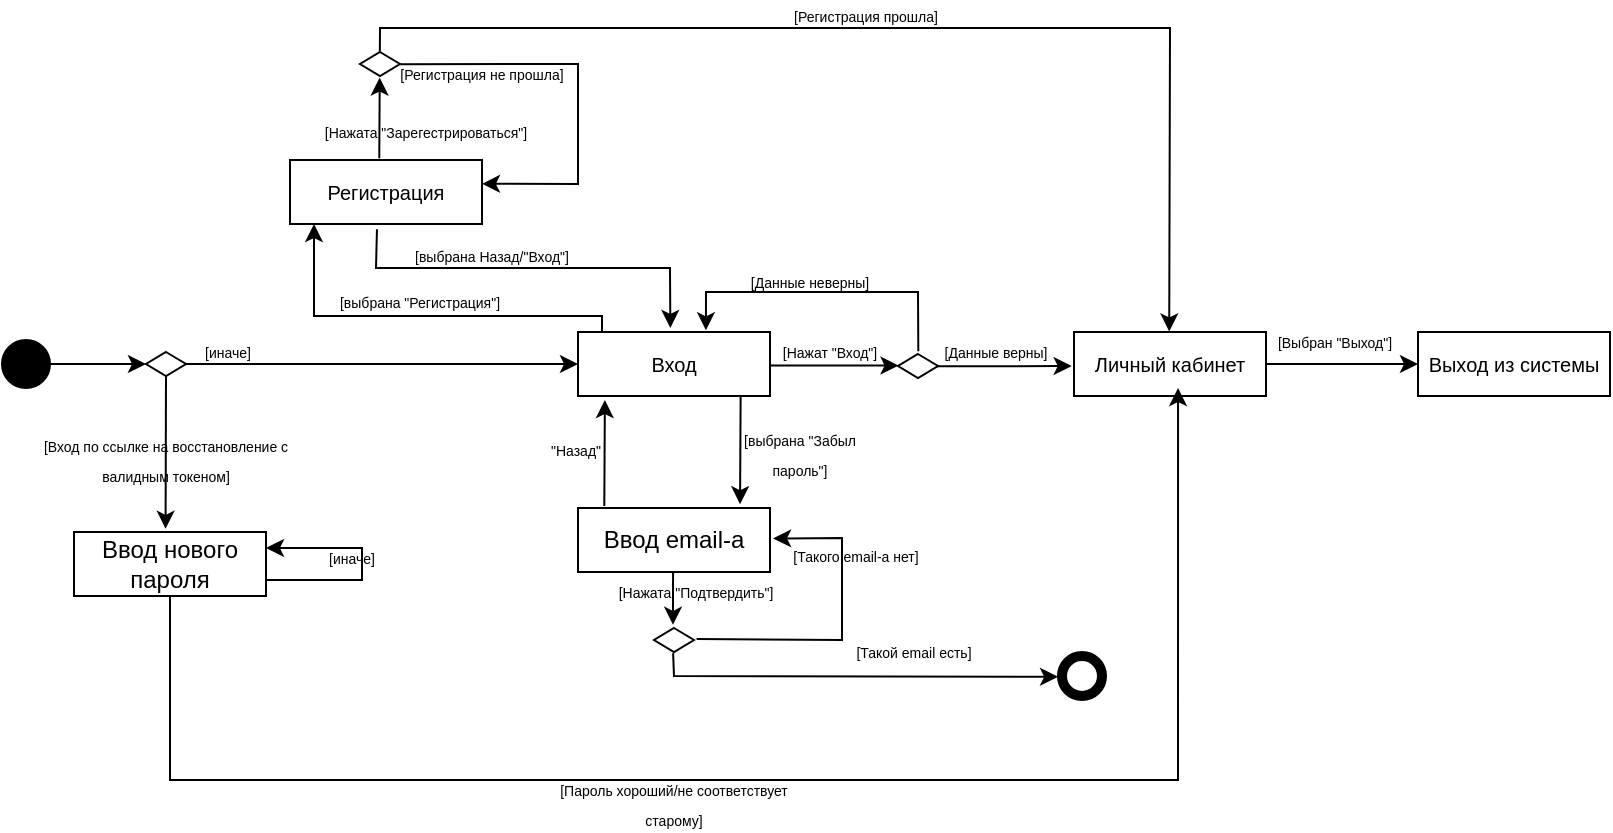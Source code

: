 <mxfile version="23.1.8" type="github">
  <diagram name="Page-1" id="dBN8vo7_r_SAYW0YeZtu">
    <mxGraphModel dx="715" dy="403" grid="1" gridSize="12" guides="0" tooltips="1" connect="0" arrows="0" fold="1" page="1" pageScale="1" pageWidth="850" pageHeight="1100" math="0" shadow="0">
      <root>
        <mxCell id="0" />
        <mxCell id="1" parent="0" />
        <mxCell id="1qCErgAK-sc5Ld1Q3oRK-1" value="" style="ellipse;whiteSpace=wrap;html=1;fillColor=#000000;" parent="1" vertex="1">
          <mxGeometry y="624" width="24" height="24" as="geometry" />
        </mxCell>
        <mxCell id="1qCErgAK-sc5Ld1Q3oRK-2" value="" style="endArrow=classic;html=1;rounded=0;exitX=1;exitY=0.5;exitDx=0;exitDy=0;" parent="1" source="1qCErgAK-sc5Ld1Q3oRK-1" edge="1">
          <mxGeometry width="50" height="50" relative="1" as="geometry">
            <mxPoint x="144" y="626" as="sourcePoint" />
            <mxPoint x="72" y="636" as="targetPoint" />
          </mxGeometry>
        </mxCell>
        <mxCell id="1qCErgAK-sc5Ld1Q3oRK-3" value="" style="rhombus;whiteSpace=wrap;html=1;" parent="1" vertex="1">
          <mxGeometry x="72" y="630" width="20" height="12" as="geometry" />
        </mxCell>
        <mxCell id="1qCErgAK-sc5Ld1Q3oRK-5" value="Ввод нового пароля" style="rounded=0;whiteSpace=wrap;html=1;" parent="1" vertex="1">
          <mxGeometry x="36" y="720" width="96" height="32" as="geometry" />
        </mxCell>
        <mxCell id="1qCErgAK-sc5Ld1Q3oRK-6" value="" style="endArrow=classic;html=1;rounded=0;exitX=1;exitY=0.5;exitDx=0;exitDy=0;entryX=0;entryY=0.5;entryDx=0;entryDy=0;" parent="1" source="1qCErgAK-sc5Ld1Q3oRK-3" target="aCRC95sL4vHq5HqHIcCo-6" edge="1">
          <mxGeometry width="50" height="50" relative="1" as="geometry">
            <mxPoint x="144" y="626" as="sourcePoint" />
            <mxPoint x="144.0" y="636" as="targetPoint" />
          </mxGeometry>
        </mxCell>
        <mxCell id="1qCErgAK-sc5Ld1Q3oRK-10" value="" style="endArrow=classic;html=1;rounded=0;exitX=0.5;exitY=1;exitDx=0;exitDy=0;entryX=0.477;entryY=-0.05;entryDx=0;entryDy=0;entryPerimeter=0;" parent="1" source="1qCErgAK-sc5Ld1Q3oRK-3" target="1qCErgAK-sc5Ld1Q3oRK-5" edge="1">
          <mxGeometry width="50" height="50" relative="1" as="geometry">
            <mxPoint x="144" y="626" as="sourcePoint" />
            <mxPoint x="84" y="720" as="targetPoint" />
          </mxGeometry>
        </mxCell>
        <mxCell id="1qCErgAK-sc5Ld1Q3oRK-11" value="&lt;font style=&quot;font-size: 7px;&quot;&gt;[Вход по ссылке на восстановление с валидным токеном]&lt;/font&gt;" style="text;html=1;align=center;verticalAlign=middle;whiteSpace=wrap;rounded=0;" parent="1" vertex="1">
          <mxGeometry x="18" y="672" width="128" height="22" as="geometry" />
        </mxCell>
        <mxCell id="1qCErgAK-sc5Ld1Q3oRK-12" value="&lt;font style=&quot;font-size: 7px;&quot;&gt;[иначе]&lt;/font&gt;" style="text;html=1;align=center;verticalAlign=middle;whiteSpace=wrap;rounded=0;" parent="1" vertex="1">
          <mxGeometry x="92" y="624" width="42" height="10" as="geometry" />
        </mxCell>
        <mxCell id="1qCErgAK-sc5Ld1Q3oRK-13" value="&lt;font style=&quot;font-size: 10px;&quot;&gt;Регистрация&lt;/font&gt;" style="rounded=0;whiteSpace=wrap;html=1;" parent="1" vertex="1">
          <mxGeometry x="144" y="534" width="96" height="32" as="geometry" />
        </mxCell>
        <mxCell id="1qCErgAK-sc5Ld1Q3oRK-15" value="&lt;font style=&quot;font-size: 7px;&quot;&gt;[выбрана &quot;Регистрация&quot;]&lt;/font&gt;" style="text;html=1;align=center;verticalAlign=middle;whiteSpace=wrap;rounded=0;" parent="1" vertex="1">
          <mxGeometry x="156" y="599" width="106" height="10" as="geometry" />
        </mxCell>
        <mxCell id="aCRC95sL4vHq5HqHIcCo-1" value="" style="endArrow=classic;html=1;rounded=0;entryX=1;entryY=0.372;entryDx=0;entryDy=0;entryPerimeter=0;exitX=1.003;exitY=0.508;exitDx=0;exitDy=0;exitPerimeter=0;" parent="1" source="axGdVaW4IgrHf3ncn08e-38" target="1qCErgAK-sc5Ld1Q3oRK-13" edge="1">
          <mxGeometry width="50" height="50" relative="1" as="geometry">
            <mxPoint x="204" y="510" as="sourcePoint" />
            <mxPoint x="243" y="546" as="targetPoint" />
            <Array as="points">
              <mxPoint x="288" y="486" />
              <mxPoint x="288" y="528" />
              <mxPoint x="288" y="546" />
            </Array>
          </mxGeometry>
        </mxCell>
        <mxCell id="aCRC95sL4vHq5HqHIcCo-2" value="&lt;font style=&quot;font-size: 7px;&quot;&gt;[Регистрация не прошла]&lt;/font&gt;" style="text;html=1;align=center;verticalAlign=middle;whiteSpace=wrap;rounded=0;" parent="1" vertex="1">
          <mxGeometry x="192" y="478" width="96" height="24" as="geometry" />
        </mxCell>
        <mxCell id="aCRC95sL4vHq5HqHIcCo-3" value="&lt;font style=&quot;font-size: 10px;&quot;&gt;Личный кабинет&lt;/font&gt;" style="rounded=0;whiteSpace=wrap;html=1;" parent="1" vertex="1">
          <mxGeometry x="536" y="620" width="96" height="32" as="geometry" />
        </mxCell>
        <mxCell id="aCRC95sL4vHq5HqHIcCo-4" value="" style="endArrow=classic;html=1;rounded=0;exitX=0.496;exitY=-0.031;exitDx=0;exitDy=0;exitPerimeter=0;entryX=0.496;entryY=-0.009;entryDx=0;entryDy=0;entryPerimeter=0;" parent="1" source="axGdVaW4IgrHf3ncn08e-38" target="aCRC95sL4vHq5HqHIcCo-3" edge="1">
          <mxGeometry width="50" height="50" relative="1" as="geometry">
            <mxPoint x="216" y="578" as="sourcePoint" />
            <mxPoint x="576" y="468" as="targetPoint" />
            <Array as="points">
              <mxPoint x="189" y="468" />
              <mxPoint x="478" y="468" />
              <mxPoint x="584" y="468" />
            </Array>
          </mxGeometry>
        </mxCell>
        <mxCell id="aCRC95sL4vHq5HqHIcCo-5" value="&lt;font style=&quot;font-size: 7px;&quot;&gt;[Регистрация&amp;nbsp;прошла]&lt;/font&gt;" style="text;html=1;align=center;verticalAlign=middle;whiteSpace=wrap;rounded=0;" parent="1" vertex="1">
          <mxGeometry x="384" y="455" width="96" height="12" as="geometry" />
        </mxCell>
        <mxCell id="aCRC95sL4vHq5HqHIcCo-6" value="&lt;span style=&quot;font-size: 10px;&quot;&gt;Вход&lt;/span&gt;" style="rounded=0;whiteSpace=wrap;html=1;" parent="1" vertex="1">
          <mxGeometry x="288" y="620" width="96" height="32" as="geometry" />
        </mxCell>
        <mxCell id="aCRC95sL4vHq5HqHIcCo-44" value="" style="endArrow=classic;html=1;rounded=0;exitX=0.5;exitY=1;exitDx=0;exitDy=0;entryX=0.542;entryY=0.875;entryDx=0;entryDy=0;entryPerimeter=0;" parent="1" source="1qCErgAK-sc5Ld1Q3oRK-5" target="aCRC95sL4vHq5HqHIcCo-3" edge="1">
          <mxGeometry width="50" height="50" relative="1" as="geometry">
            <mxPoint x="324" y="794" as="sourcePoint" />
            <mxPoint x="202" y="844" as="targetPoint" />
            <Array as="points">
              <mxPoint x="84" y="844" />
              <mxPoint x="588" y="844" />
            </Array>
          </mxGeometry>
        </mxCell>
        <mxCell id="aCRC95sL4vHq5HqHIcCo-46" value="&lt;font style=&quot;font-size: 7px;&quot;&gt;[Пароль хороший/не соответствует старому]&lt;/font&gt;" style="text;html=1;align=center;verticalAlign=middle;whiteSpace=wrap;rounded=0;" parent="1" vertex="1">
          <mxGeometry x="276" y="850" width="120" height="10" as="geometry" />
        </mxCell>
        <mxCell id="aCRC95sL4vHq5HqHIcCo-47" value="" style="endArrow=classic;html=1;rounded=0;exitX=1;exitY=0.75;exitDx=0;exitDy=0;entryX=1;entryY=0.25;entryDx=0;entryDy=0;" parent="1" source="1qCErgAK-sc5Ld1Q3oRK-5" target="1qCErgAK-sc5Ld1Q3oRK-5" edge="1">
          <mxGeometry width="50" height="50" relative="1" as="geometry">
            <mxPoint x="324" y="794" as="sourcePoint" />
            <mxPoint x="204" y="744" as="targetPoint" />
            <Array as="points">
              <mxPoint x="180" y="744" />
              <mxPoint x="180" y="728" />
            </Array>
          </mxGeometry>
        </mxCell>
        <mxCell id="aCRC95sL4vHq5HqHIcCo-49" value="&lt;font style=&quot;font-size: 7px;&quot;&gt;[иначе]&lt;/font&gt;" style="text;html=1;align=center;verticalAlign=middle;whiteSpace=wrap;rounded=0;" parent="1" vertex="1">
          <mxGeometry x="139" y="724" width="72" height="16" as="geometry" />
        </mxCell>
        <mxCell id="aCRC95sL4vHq5HqHIcCo-55" value="&lt;font style=&quot;font-size: 10px;&quot;&gt;Выход из системы&lt;/font&gt;" style="rounded=0;whiteSpace=wrap;html=1;" parent="1" vertex="1">
          <mxGeometry x="708" y="620" width="96" height="32" as="geometry" />
        </mxCell>
        <mxCell id="aCRC95sL4vHq5HqHIcCo-57" value="" style="endArrow=classic;html=1;rounded=0;exitX=1;exitY=0.5;exitDx=0;exitDy=0;entryX=0;entryY=0.5;entryDx=0;entryDy=0;" parent="1" source="aCRC95sL4vHq5HqHIcCo-3" target="aCRC95sL4vHq5HqHIcCo-55" edge="1">
          <mxGeometry width="50" height="50" relative="1" as="geometry">
            <mxPoint x="564" y="642" as="sourcePoint" />
            <mxPoint x="614" y="592" as="targetPoint" />
          </mxGeometry>
        </mxCell>
        <mxCell id="aCRC95sL4vHq5HqHIcCo-58" value="&lt;font style=&quot;font-size: 7px;&quot;&gt;[Выбран &quot;Выход&quot;]&lt;/font&gt;" style="text;html=1;align=center;verticalAlign=middle;resizable=0;points=[];autosize=1;strokeColor=none;fillColor=none;" parent="1" vertex="1">
          <mxGeometry x="624" y="612" width="84" height="24" as="geometry" />
        </mxCell>
        <mxCell id="axGdVaW4IgrHf3ncn08e-7" value="" style="endArrow=classic;html=1;rounded=0;exitX=0.5;exitY=0;exitDx=0;exitDy=0;entryX=0.5;entryY=1;entryDx=0;entryDy=0;" edge="1" parent="1">
          <mxGeometry width="50" height="50" relative="1" as="geometry">
            <mxPoint x="300" y="620" as="sourcePoint" />
            <mxPoint x="156" y="566" as="targetPoint" />
            <Array as="points">
              <mxPoint x="300" y="612" />
              <mxPoint x="156" y="612" />
            </Array>
          </mxGeometry>
        </mxCell>
        <mxCell id="axGdVaW4IgrHf3ncn08e-16" value="" style="rhombus;whiteSpace=wrap;html=1;" vertex="1" parent="1">
          <mxGeometry x="448" y="631" width="20" height="12" as="geometry" />
        </mxCell>
        <mxCell id="axGdVaW4IgrHf3ncn08e-17" value="" style="endArrow=classic;html=1;rounded=0;exitX=0.998;exitY=0.524;exitDx=0;exitDy=0;exitPerimeter=0;entryX=0.013;entryY=0.479;entryDx=0;entryDy=0;entryPerimeter=0;" edge="1" parent="1" source="aCRC95sL4vHq5HqHIcCo-6" target="axGdVaW4IgrHf3ncn08e-16">
          <mxGeometry width="50" height="50" relative="1" as="geometry">
            <mxPoint x="335.52" y="652.672" as="sourcePoint" />
            <mxPoint x="336" y="671" as="targetPoint" />
          </mxGeometry>
        </mxCell>
        <mxCell id="axGdVaW4IgrHf3ncn08e-18" value="&lt;font style=&quot;font-size: 7px;&quot;&gt;[Нажат &quot;Вход&quot;]&lt;/font&gt;" style="text;html=1;align=center;verticalAlign=middle;whiteSpace=wrap;rounded=0;" vertex="1" parent="1">
          <mxGeometry x="384" y="624" width="60" height="10" as="geometry" />
        </mxCell>
        <mxCell id="axGdVaW4IgrHf3ncn08e-19" value="" style="endArrow=classic;html=1;rounded=0;exitX=0.952;exitY=0.513;exitDx=0;exitDy=0;exitPerimeter=0;entryX=-0.012;entryY=0.532;entryDx=0;entryDy=0;entryPerimeter=0;" edge="1" parent="1" source="axGdVaW4IgrHf3ncn08e-16" target="aCRC95sL4vHq5HqHIcCo-3">
          <mxGeometry width="50" height="50" relative="1" as="geometry">
            <mxPoint x="252" y="614" as="sourcePoint" />
            <mxPoint x="302" y="564" as="targetPoint" />
            <Array as="points" />
          </mxGeometry>
        </mxCell>
        <mxCell id="axGdVaW4IgrHf3ncn08e-20" value="&lt;font style=&quot;font-size: 7px;&quot;&gt;[Данные верны]&lt;/font&gt;" style="text;html=1;align=center;verticalAlign=middle;whiteSpace=wrap;rounded=0;" vertex="1" parent="1">
          <mxGeometry x="444" y="624" width="106" height="10" as="geometry" />
        </mxCell>
        <mxCell id="axGdVaW4IgrHf3ncn08e-24" value="&lt;font style=&quot;font-size: 7px;&quot;&gt;[Данные неверны]&lt;/font&gt;" style="text;html=1;align=center;verticalAlign=middle;whiteSpace=wrap;rounded=0;" vertex="1" parent="1">
          <mxGeometry x="372" y="588" width="64" height="11" as="geometry" />
        </mxCell>
        <mxCell id="axGdVaW4IgrHf3ncn08e-33" value="" style="endArrow=classic;html=1;rounded=0;exitX=0.508;exitY=-0.113;exitDx=0;exitDy=0;exitPerimeter=0;entryX=0.635;entryY=-0.027;entryDx=0;entryDy=0;entryPerimeter=0;" edge="1" parent="1" source="axGdVaW4IgrHf3ncn08e-16">
          <mxGeometry width="50" height="50" relative="1" as="geometry">
            <mxPoint x="461.92" y="630.088" as="sourcePoint" />
            <mxPoint x="351.96" y="619.136" as="targetPoint" />
            <Array as="points">
              <mxPoint x="458" y="600" />
              <mxPoint x="352" y="600" />
            </Array>
          </mxGeometry>
        </mxCell>
        <mxCell id="axGdVaW4IgrHf3ncn08e-35" value="" style="endArrow=classic;html=1;rounded=0;exitX=0.453;exitY=1.082;exitDx=0;exitDy=0;exitPerimeter=0;entryX=0.481;entryY=-0.063;entryDx=0;entryDy=0;entryPerimeter=0;" edge="1" parent="1" source="1qCErgAK-sc5Ld1Q3oRK-13" target="aCRC95sL4vHq5HqHIcCo-6">
          <mxGeometry width="50" height="50" relative="1" as="geometry">
            <mxPoint x="324" y="650" as="sourcePoint" />
            <mxPoint x="374" y="600" as="targetPoint" />
            <Array as="points">
              <mxPoint x="187" y="588" />
              <mxPoint x="334" y="588" />
            </Array>
          </mxGeometry>
        </mxCell>
        <mxCell id="axGdVaW4IgrHf3ncn08e-36" value="&lt;font style=&quot;font-size: 7px;&quot;&gt;[выбрана Назад/&quot;Вход&quot;]&lt;/font&gt;" style="text;html=1;align=center;verticalAlign=middle;whiteSpace=wrap;rounded=0;" vertex="1" parent="1">
          <mxGeometry x="192" y="576" width="106" height="10" as="geometry" />
        </mxCell>
        <mxCell id="axGdVaW4IgrHf3ncn08e-38" value="" style="rhombus;whiteSpace=wrap;html=1;" vertex="1" parent="1">
          <mxGeometry x="179" y="480" width="20" height="12" as="geometry" />
        </mxCell>
        <mxCell id="axGdVaW4IgrHf3ncn08e-41" value="" style="endArrow=classic;html=1;rounded=0;exitX=0.465;exitY=-0.026;exitDx=0;exitDy=0;exitPerimeter=0;entryX=0.493;entryY=1.066;entryDx=0;entryDy=0;entryPerimeter=0;" edge="1" parent="1" source="1qCErgAK-sc5Ld1Q3oRK-13" target="axGdVaW4IgrHf3ncn08e-38">
          <mxGeometry width="50" height="50" relative="1" as="geometry">
            <mxPoint x="216" y="518" as="sourcePoint" />
            <mxPoint x="266" y="468" as="targetPoint" />
          </mxGeometry>
        </mxCell>
        <mxCell id="axGdVaW4IgrHf3ncn08e-43" value="Ввод email-а" style="rounded=0;whiteSpace=wrap;html=1;" vertex="1" parent="1">
          <mxGeometry x="288" y="708" width="96" height="32" as="geometry" />
        </mxCell>
        <mxCell id="axGdVaW4IgrHf3ncn08e-44" value="" style="endArrow=classic;html=1;rounded=0;exitX=0.847;exitY=1.015;exitDx=0;exitDy=0;exitPerimeter=0;entryX=0.844;entryY=-0.059;entryDx=0;entryDy=0;entryPerimeter=0;" edge="1" parent="1" source="aCRC95sL4vHq5HqHIcCo-6" target="axGdVaW4IgrHf3ncn08e-43">
          <mxGeometry width="50" height="50" relative="1" as="geometry">
            <mxPoint x="288" y="710" as="sourcePoint" />
            <mxPoint x="338" y="660" as="targetPoint" />
          </mxGeometry>
        </mxCell>
        <mxCell id="axGdVaW4IgrHf3ncn08e-45" value="&lt;font style=&quot;font-size: 7px;&quot;&gt;[выбрана &quot;Забыл пароль&quot;]&lt;/font&gt;" style="text;html=1;align=center;verticalAlign=middle;whiteSpace=wrap;rounded=0;" vertex="1" parent="1">
          <mxGeometry x="363" y="662" width="72" height="36" as="geometry" />
        </mxCell>
        <mxCell id="axGdVaW4IgrHf3ncn08e-46" value="" style="endArrow=classic;html=1;rounded=0;exitX=0.137;exitY=-0.03;exitDx=0;exitDy=0;exitPerimeter=0;entryX=0.14;entryY=1.063;entryDx=0;entryDy=0;entryPerimeter=0;" edge="1" parent="1" source="axGdVaW4IgrHf3ncn08e-43" target="aCRC95sL4vHq5HqHIcCo-6">
          <mxGeometry width="50" height="50" relative="1" as="geometry">
            <mxPoint x="312" y="710" as="sourcePoint" />
            <mxPoint x="362" y="660" as="targetPoint" />
          </mxGeometry>
        </mxCell>
        <mxCell id="axGdVaW4IgrHf3ncn08e-47" value="&lt;font style=&quot;font-size: 7px;&quot;&gt;&quot;Назад&quot;&lt;/font&gt;" style="text;html=1;align=center;verticalAlign=middle;whiteSpace=wrap;rounded=0;" vertex="1" parent="1">
          <mxGeometry x="269" y="660" width="36" height="36" as="geometry" />
        </mxCell>
        <mxCell id="axGdVaW4IgrHf3ncn08e-49" value="" style="rhombus;whiteSpace=wrap;html=1;" vertex="1" parent="1">
          <mxGeometry x="326" y="768" width="20" height="12" as="geometry" />
        </mxCell>
        <mxCell id="axGdVaW4IgrHf3ncn08e-50" value="" style="endArrow=classic;html=1;rounded=0;exitX=0.495;exitY=0.984;exitDx=0;exitDy=0;exitPerimeter=0;entryX=0.475;entryY=-0.133;entryDx=0;entryDy=0;entryPerimeter=0;" edge="1" parent="1" source="axGdVaW4IgrHf3ncn08e-43" target="axGdVaW4IgrHf3ncn08e-49">
          <mxGeometry width="50" height="50" relative="1" as="geometry">
            <mxPoint x="312" y="746" as="sourcePoint" />
            <mxPoint x="362" y="696" as="targetPoint" />
          </mxGeometry>
        </mxCell>
        <mxCell id="axGdVaW4IgrHf3ncn08e-52" value="&lt;font style=&quot;font-size: 7px;&quot;&gt;[Нажата &quot;Подтвердить&quot;]&lt;/font&gt;" style="text;html=1;align=center;verticalAlign=middle;whiteSpace=wrap;rounded=0;" vertex="1" parent="1">
          <mxGeometry x="299" y="744" width="96" height="10" as="geometry" />
        </mxCell>
        <mxCell id="axGdVaW4IgrHf3ncn08e-53" value="" style="endArrow=classic;html=1;rounded=0;exitX=1.065;exitY=0.461;exitDx=0;exitDy=0;exitPerimeter=0;entryX=1.016;entryY=0.477;entryDx=0;entryDy=0;entryPerimeter=0;" edge="1" parent="1" source="axGdVaW4IgrHf3ncn08e-49" target="axGdVaW4IgrHf3ncn08e-43">
          <mxGeometry width="50" height="50" relative="1" as="geometry">
            <mxPoint x="324" y="710" as="sourcePoint" />
            <mxPoint x="432" y="774.846" as="targetPoint" />
            <Array as="points">
              <mxPoint x="420" y="774" />
              <mxPoint x="420" y="723" />
            </Array>
          </mxGeometry>
        </mxCell>
        <mxCell id="axGdVaW4IgrHf3ncn08e-55" value="&lt;font style=&quot;font-size: 7px;&quot;&gt;[Такого email-а нет]&lt;/font&gt;" style="text;html=1;align=center;verticalAlign=middle;whiteSpace=wrap;rounded=0;" vertex="1" parent="1">
          <mxGeometry x="391" y="720" width="72" height="22" as="geometry" />
        </mxCell>
        <mxCell id="axGdVaW4IgrHf3ncn08e-56" value="" style="endArrow=classic;html=1;rounded=0;exitX=0.478;exitY=1.047;exitDx=0;exitDy=0;exitPerimeter=0;entryX=0.001;entryY=0.518;entryDx=0;entryDy=0;entryPerimeter=0;" edge="1" parent="1" source="axGdVaW4IgrHf3ncn08e-49" target="axGdVaW4IgrHf3ncn08e-57">
          <mxGeometry width="50" height="50" relative="1" as="geometry">
            <mxPoint x="528" y="770" as="sourcePoint" />
            <mxPoint x="528" y="792" as="targetPoint" />
            <Array as="points">
              <mxPoint x="336" y="792" />
            </Array>
          </mxGeometry>
        </mxCell>
        <mxCell id="axGdVaW4IgrHf3ncn08e-57" value="" style="ellipse;whiteSpace=wrap;html=1;fillColor=#000000;" vertex="1" parent="1">
          <mxGeometry x="528" y="780" width="24" height="24" as="geometry" />
        </mxCell>
        <mxCell id="axGdVaW4IgrHf3ncn08e-58" value="&lt;font style=&quot;font-size: 7px;&quot;&gt;[Такой email есть]&lt;/font&gt;" style="text;html=1;align=center;verticalAlign=middle;whiteSpace=wrap;rounded=0;" vertex="1" parent="1">
          <mxGeometry x="420" y="768" width="72" height="22" as="geometry" />
        </mxCell>
        <mxCell id="axGdVaW4IgrHf3ncn08e-60" value="" style="ellipse;whiteSpace=wrap;html=1;aspect=fixed;" vertex="1" parent="1">
          <mxGeometry x="532" y="784" width="16" height="16" as="geometry" />
        </mxCell>
        <mxCell id="axGdVaW4IgrHf3ncn08e-62" value="&lt;font style=&quot;font-size: 7px;&quot;&gt;[Нажата &quot;Зарегестрироваться&quot;]&lt;/font&gt;" style="text;html=1;align=center;verticalAlign=middle;whiteSpace=wrap;rounded=0;" vertex="1" parent="1">
          <mxGeometry x="158" y="513" width="108" height="11" as="geometry" />
        </mxCell>
      </root>
    </mxGraphModel>
  </diagram>
</mxfile>

